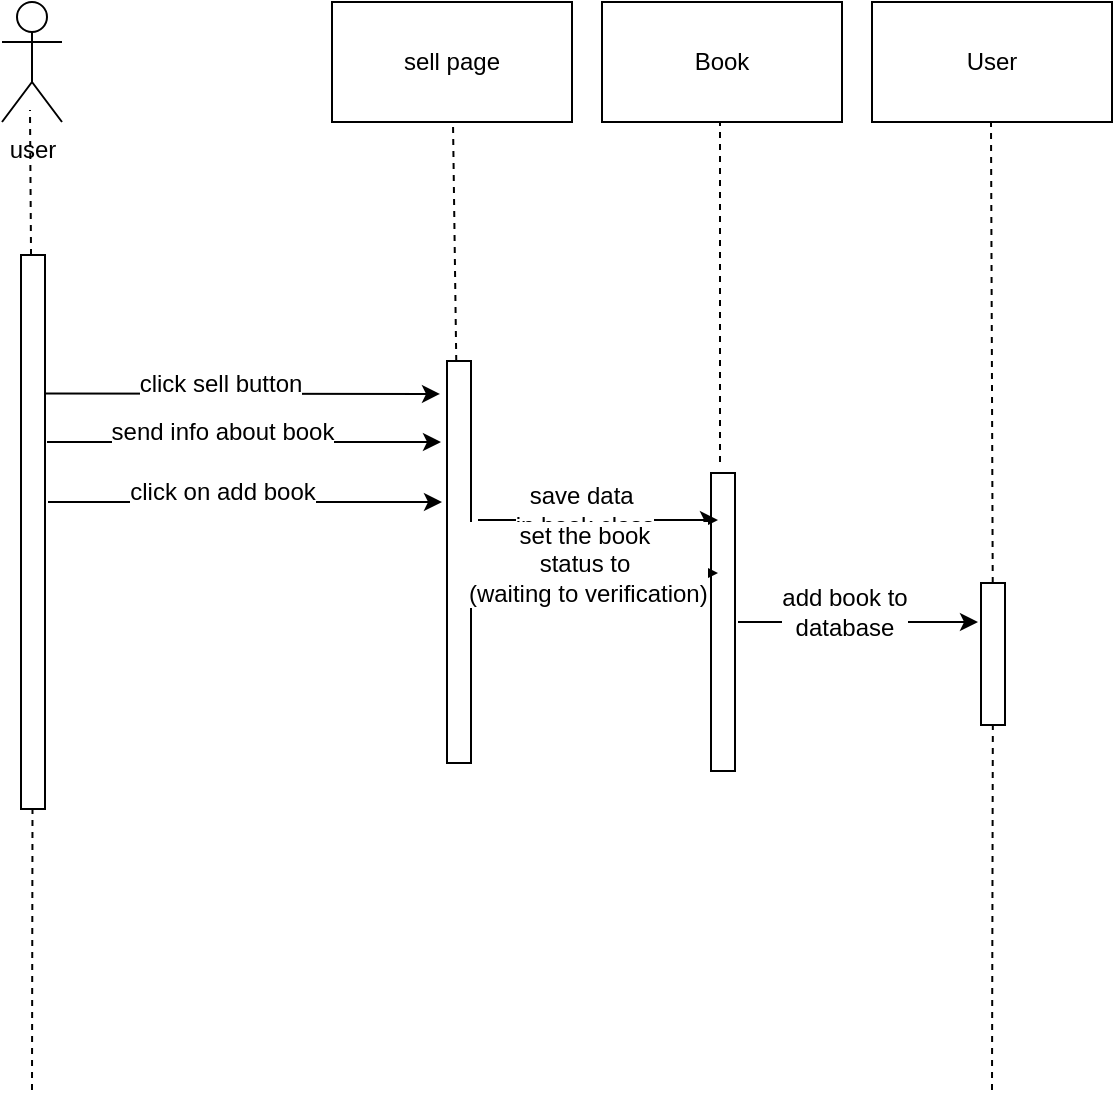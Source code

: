 <mxfile version="10.6.8" type="github"><diagram id="P_jgdUaZR1RVqcQm-a9g" name="Page-1"><mxGraphModel dx="800" dy="454" grid="1" gridSize="10" guides="1" tooltips="1" connect="1" arrows="1" fold="1" page="1" pageScale="1" pageWidth="850" pageHeight="1100" math="0" shadow="0"><root><mxCell id="0"/><mxCell id="1" parent="0"/><mxCell id="UM8ym-IgfjdPIe8oFEqV-3" value="user" style="shape=umlActor;verticalLabelPosition=bottom;labelBackgroundColor=#ffffff;verticalAlign=top;html=1;outlineConnect=0;" parent="1" vertex="1"><mxGeometry x="262" y="250" width="30" height="60" as="geometry"/></mxCell><mxCell id="UM8ym-IgfjdPIe8oFEqV-4" value="" style="endArrow=none;dashed=1;html=1;" parent="1" source="UM8ym-IgfjdPIe8oFEqV-19" edge="1"><mxGeometry width="50" height="50" relative="1" as="geometry"><mxPoint x="276" y="780" as="sourcePoint"/><mxPoint x="276" y="304" as="targetPoint"/></mxGeometry></mxCell><mxCell id="UM8ym-IgfjdPIe8oFEqV-6" value="User" style="rounded=0;whiteSpace=wrap;html=1;" parent="1" vertex="1"><mxGeometry x="697" y="250" width="120" height="60" as="geometry"/></mxCell><mxCell id="UM8ym-IgfjdPIe8oFEqV-9" value="" style="endArrow=none;dashed=1;html=1;" parent="1" edge="1" source="yu1rxyuQvU_Fqf-YmgFd-14"><mxGeometry width="50" height="50" relative="1" as="geometry"><mxPoint x="757" y="794" as="sourcePoint"/><mxPoint x="756.5" y="310" as="targetPoint"/></mxGeometry></mxCell><mxCell id="UM8ym-IgfjdPIe8oFEqV-10" value="" style="endArrow=none;dashed=1;html=1;" parent="1" source="UM8ym-IgfjdPIe8oFEqV-23" edge="1"><mxGeometry width="50" height="50" relative="1" as="geometry"><mxPoint x="487" y="780" as="sourcePoint"/><mxPoint x="487.5" y="310" as="targetPoint"/></mxGeometry></mxCell><mxCell id="UM8ym-IgfjdPIe8oFEqV-11" value="" style="endArrow=classic;html=1;entryX=0.918;entryY=-0.292;entryDx=0;entryDy=0;entryPerimeter=0;exitX=0.75;exitY=1;exitDx=0;exitDy=0;" parent="1" edge="1" target="UM8ym-IgfjdPIe8oFEqV-23" source="UM8ym-IgfjdPIe8oFEqV-19"><mxGeometry width="50" height="50" relative="1" as="geometry"><mxPoint x="277" y="444" as="sourcePoint"/><mxPoint x="570" y="444" as="targetPoint"/></mxGeometry></mxCell><mxCell id="UM8ym-IgfjdPIe8oFEqV-12" value="click sell button&lt;br&gt;" style="text;html=1;resizable=0;points=[];align=center;verticalAlign=middle;labelBackgroundColor=#ffffff;" parent="UM8ym-IgfjdPIe8oFEqV-11" vertex="1" connectable="0"><mxGeometry x="-0.118" y="5" relative="1" as="geometry"><mxPoint as="offset"/></mxGeometry></mxCell><mxCell id="UM8ym-IgfjdPIe8oFEqV-19" value="" style="rounded=0;whiteSpace=wrap;html=1;rotation=-90;" parent="1" vertex="1"><mxGeometry x="139" y="509" width="277" height="12" as="geometry"/></mxCell><mxCell id="UM8ym-IgfjdPIe8oFEqV-20" value="" style="endArrow=none;dashed=1;html=1;" parent="1" target="UM8ym-IgfjdPIe8oFEqV-19" edge="1"><mxGeometry width="50" height="50" relative="1" as="geometry"><mxPoint x="277" y="794" as="sourcePoint"/><mxPoint x="276" y="304" as="targetPoint"/></mxGeometry></mxCell><mxCell id="UM8ym-IgfjdPIe8oFEqV-23" value="" style="rounded=0;whiteSpace=wrap;html=1;rotation=-90;" parent="1" vertex="1"><mxGeometry x="390" y="524" width="201" height="12" as="geometry"/></mxCell><mxCell id="thiteDryas06LAbmuQ3Z-4" value="sell page" style="rounded=0;whiteSpace=wrap;html=1;" parent="1" vertex="1"><mxGeometry x="427" y="250" width="120" height="60" as="geometry"/></mxCell><mxCell id="yu1rxyuQvU_Fqf-YmgFd-1" value="" style="endArrow=classic;html=1;entryX=0.918;entryY=-0.292;entryDx=0;entryDy=0;entryPerimeter=0;exitX=0.75;exitY=1;exitDx=0;exitDy=0;" edge="1" parent="1"><mxGeometry width="50" height="50" relative="1" as="geometry"><mxPoint x="284.5" y="470" as="sourcePoint"/><mxPoint x="481.5" y="470" as="targetPoint"/></mxGeometry></mxCell><mxCell id="yu1rxyuQvU_Fqf-YmgFd-2" value="send info about book&lt;br&gt;" style="text;html=1;resizable=0;points=[];align=center;verticalAlign=middle;labelBackgroundColor=#ffffff;" vertex="1" connectable="0" parent="yu1rxyuQvU_Fqf-YmgFd-1"><mxGeometry x="-0.118" y="5" relative="1" as="geometry"><mxPoint as="offset"/></mxGeometry></mxCell><mxCell id="yu1rxyuQvU_Fqf-YmgFd-3" value="Book" style="rounded=0;whiteSpace=wrap;html=1;" vertex="1" parent="1"><mxGeometry x="562" y="250" width="120" height="60" as="geometry"/></mxCell><mxCell id="yu1rxyuQvU_Fqf-YmgFd-4" value="" style="endArrow=none;dashed=1;html=1;" edge="1" parent="1"><mxGeometry width="50" height="50" relative="1" as="geometry"><mxPoint x="621" y="480" as="sourcePoint"/><mxPoint x="621.0" y="310" as="targetPoint"/></mxGeometry></mxCell><mxCell id="yu1rxyuQvU_Fqf-YmgFd-5" value="" style="rounded=0;whiteSpace=wrap;html=1;rotation=-90;" vertex="1" parent="1"><mxGeometry x="548" y="554" width="149" height="12" as="geometry"/></mxCell><mxCell id="yu1rxyuQvU_Fqf-YmgFd-6" value="" style="endArrow=classic;html=1;entryX=0.918;entryY=-0.292;entryDx=0;entryDy=0;entryPerimeter=0;exitX=0.75;exitY=1;exitDx=0;exitDy=0;" edge="1" parent="1"><mxGeometry width="50" height="50" relative="1" as="geometry"><mxPoint x="285" y="500" as="sourcePoint"/><mxPoint x="482" y="500" as="targetPoint"/></mxGeometry></mxCell><mxCell id="yu1rxyuQvU_Fqf-YmgFd-7" value="click on add book" style="text;html=1;resizable=0;points=[];align=center;verticalAlign=middle;labelBackgroundColor=#ffffff;" vertex="1" connectable="0" parent="yu1rxyuQvU_Fqf-YmgFd-6"><mxGeometry x="-0.118" y="5" relative="1" as="geometry"><mxPoint as="offset"/></mxGeometry></mxCell><mxCell id="yu1rxyuQvU_Fqf-YmgFd-8" value="" style="endArrow=classic;html=1;exitX=0.75;exitY=1;exitDx=0;exitDy=0;" edge="1" parent="1"><mxGeometry width="50" height="50" relative="1" as="geometry"><mxPoint x="500" y="509" as="sourcePoint"/><mxPoint x="620" y="509" as="targetPoint"/></mxGeometry></mxCell><mxCell id="yu1rxyuQvU_Fqf-YmgFd-9" value="save data&amp;nbsp;&lt;br&gt;in book class&lt;br&gt;" style="text;html=1;resizable=0;points=[];align=center;verticalAlign=middle;labelBackgroundColor=#ffffff;" vertex="1" connectable="0" parent="yu1rxyuQvU_Fqf-YmgFd-8"><mxGeometry x="-0.118" y="5" relative="1" as="geometry"><mxPoint as="offset"/></mxGeometry></mxCell><mxCell id="yu1rxyuQvU_Fqf-YmgFd-10" value="" style="endArrow=classic;html=1;exitX=0.75;exitY=1;exitDx=0;exitDy=0;" edge="1" parent="1"><mxGeometry width="50" height="50" relative="1" as="geometry"><mxPoint x="500" y="535.5" as="sourcePoint"/><mxPoint x="620" y="535.5" as="targetPoint"/></mxGeometry></mxCell><mxCell id="yu1rxyuQvU_Fqf-YmgFd-11" value="set the book&lt;br&gt;status to&lt;br&gt;&amp;nbsp;(waiting to verification)&lt;br&gt;" style="text;html=1;resizable=0;points=[];align=center;verticalAlign=middle;labelBackgroundColor=#ffffff;" vertex="1" connectable="0" parent="yu1rxyuQvU_Fqf-YmgFd-10"><mxGeometry x="-0.118" y="5" relative="1" as="geometry"><mxPoint as="offset"/></mxGeometry></mxCell><mxCell id="yu1rxyuQvU_Fqf-YmgFd-12" value="" style="endArrow=classic;html=1;exitX=0.75;exitY=1;exitDx=0;exitDy=0;" edge="1" parent="1"><mxGeometry width="50" height="50" relative="1" as="geometry"><mxPoint x="630" y="560" as="sourcePoint"/><mxPoint x="750" y="560" as="targetPoint"/></mxGeometry></mxCell><mxCell id="yu1rxyuQvU_Fqf-YmgFd-13" value="add book to&lt;br&gt;database&lt;br&gt;" style="text;html=1;resizable=0;points=[];align=center;verticalAlign=middle;labelBackgroundColor=#ffffff;" vertex="1" connectable="0" parent="yu1rxyuQvU_Fqf-YmgFd-12"><mxGeometry x="-0.118" y="5" relative="1" as="geometry"><mxPoint as="offset"/></mxGeometry></mxCell><mxCell id="yu1rxyuQvU_Fqf-YmgFd-14" value="" style="rounded=0;whiteSpace=wrap;html=1;rotation=-90;" vertex="1" parent="1"><mxGeometry x="722" y="570" width="71" height="12" as="geometry"/></mxCell><mxCell id="yu1rxyuQvU_Fqf-YmgFd-15" value="" style="endArrow=none;dashed=1;html=1;" edge="1" parent="1" target="yu1rxyuQvU_Fqf-YmgFd-14"><mxGeometry width="50" height="50" relative="1" as="geometry"><mxPoint x="757" y="794" as="sourcePoint"/><mxPoint x="756.5" y="310" as="targetPoint"/></mxGeometry></mxCell></root></mxGraphModel></diagram></mxfile>
